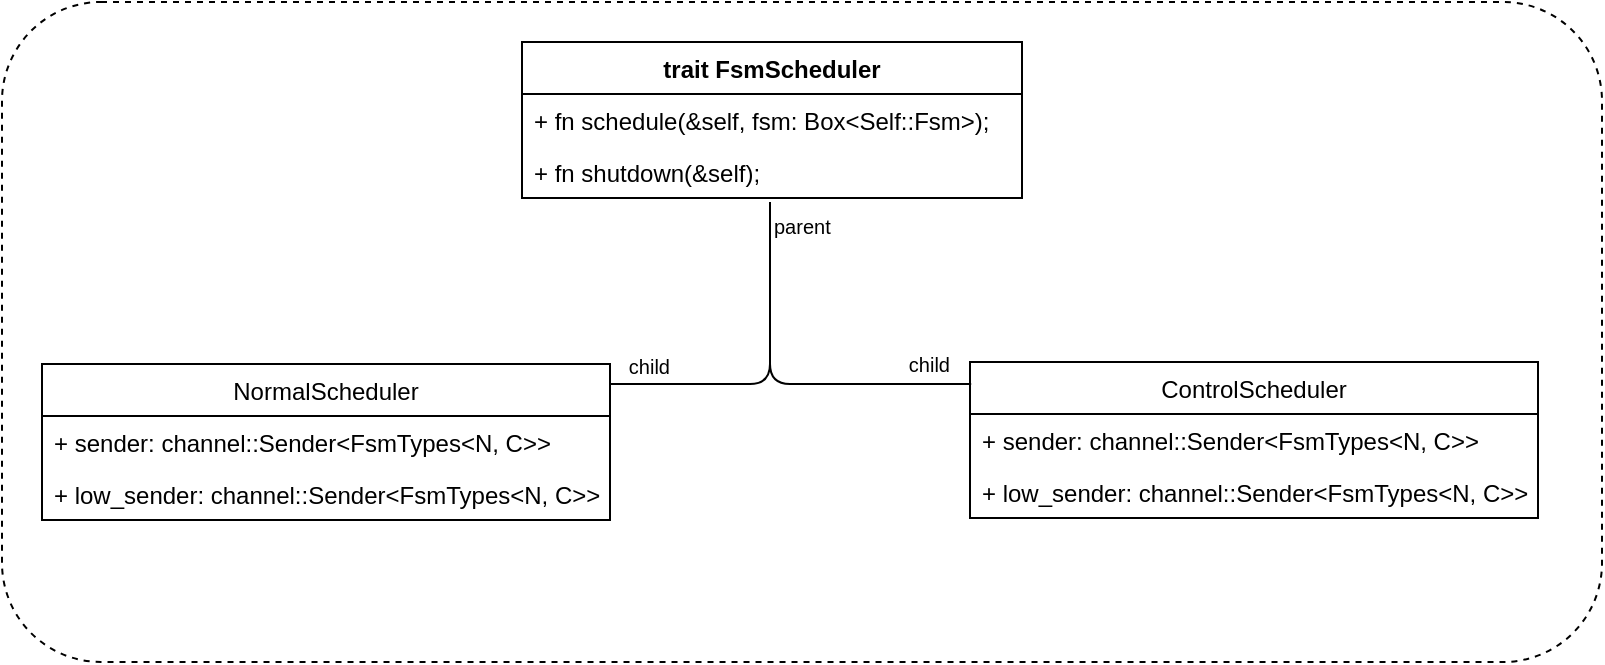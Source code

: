 <mxfile version="21.7.2" type="device">
  <diagram name="第 1 页" id="1W9293r0rU56vctnEbSh">
    <mxGraphModel dx="954" dy="648" grid="1" gridSize="10" guides="1" tooltips="1" connect="1" arrows="1" fold="1" page="1" pageScale="1" pageWidth="827" pageHeight="1169" math="0" shadow="0">
      <root>
        <mxCell id="0" />
        <mxCell id="1" parent="0" />
        <mxCell id="EKEh8XiQLaTu0fDqE1CA-1" value="" style="endArrow=none;html=1;edgeStyle=orthogonalEdgeStyle;entryX=1;entryY=0.5;entryDx=0;entryDy=0;" diagramCategory="uml" diagramName="Association1" edge="1" parent="1">
          <mxGeometry relative="1" as="geometry">
            <mxPoint x="394" y="170" as="sourcePoint" />
            <mxPoint x="314" y="261" as="targetPoint" />
            <Array as="points">
              <mxPoint x="394" y="180" />
              <mxPoint x="394" y="265" />
            </Array>
          </mxGeometry>
        </mxCell>
        <mxCell id="EKEh8XiQLaTu0fDqE1CA-2" value="" style="resizable=0;html=1;align=left;verticalAlign=bottom;labelBackgroundColor=#ffffff;fontSize=10;" connectable="0" vertex="1" parent="EKEh8XiQLaTu0fDqE1CA-1">
          <mxGeometry x="-1" relative="1" as="geometry" />
        </mxCell>
        <mxCell id="EKEh8XiQLaTu0fDqE1CA-3" value="child" style="resizable=0;html=1;align=right;verticalAlign=bottom;labelBackgroundColor=#ffffff;fontSize=10;" connectable="0" vertex="1" parent="EKEh8XiQLaTu0fDqE1CA-1">
          <mxGeometry x="1" relative="1" as="geometry">
            <mxPoint x="30.09" y="-1" as="offset" />
          </mxGeometry>
        </mxCell>
        <mxCell id="EKEh8XiQLaTu0fDqE1CA-4" value="" style="endArrow=none;html=1;edgeStyle=orthogonalEdgeStyle;entryX=0.002;entryY=0.134;entryDx=0;entryDy=0;entryPerimeter=0;" diagramCategory="uml" diagramName="Association1" edge="1" parent="1" target="EKEh8XiQLaTu0fDqE1CA-10">
          <mxGeometry relative="1" as="geometry">
            <mxPoint x="394" y="170" as="sourcePoint" />
            <mxPoint x="494" y="255" as="targetPoint" />
            <Array as="points">
              <mxPoint x="394" y="261" />
              <mxPoint x="495" y="261" />
            </Array>
          </mxGeometry>
        </mxCell>
        <mxCell id="EKEh8XiQLaTu0fDqE1CA-5" value="parent" style="resizable=0;html=1;align=left;verticalAlign=bottom;labelBackgroundColor=#ffffff;fontSize=10;" connectable="0" vertex="1" parent="EKEh8XiQLaTu0fDqE1CA-4">
          <mxGeometry x="-1" relative="1" as="geometry">
            <mxPoint y="20" as="offset" />
          </mxGeometry>
        </mxCell>
        <mxCell id="EKEh8XiQLaTu0fDqE1CA-6" value="child" style="resizable=0;html=1;align=right;verticalAlign=bottom;labelBackgroundColor=#ffffff;fontSize=10;" connectable="0" vertex="1" parent="EKEh8XiQLaTu0fDqE1CA-4">
          <mxGeometry x="1" relative="1" as="geometry">
            <mxPoint x="-9.9" y="-1" as="offset" />
          </mxGeometry>
        </mxCell>
        <mxCell id="EKEh8XiQLaTu0fDqE1CA-7" value="NormalScheduler" style="swimlane;fontStyle=0;childLayout=stackLayout;horizontal=1;startSize=26;fillColor=none;horizontalStack=0;resizeParent=1;resizeParentMax=0;resizeLast=0;collapsible=1;marginBottom=0;" diagramCategory="uml" diagramName="Class2" vertex="1" parent="1">
          <mxGeometry x="30" y="251" width="284" height="78" as="geometry" />
        </mxCell>
        <mxCell id="EKEh8XiQLaTu0fDqE1CA-8" value="+ sender: channel::Sender&lt;FsmTypes&lt;N, C&gt;&gt;" style="text;strokeColor=none;fillColor=none;align=left;verticalAlign=top;spacingLeft=4;spacingRight=4;overflow=hidden;rotatable=0;points=[[0,0.5],[1,0.5]];portConstraint=eastwest;" vertex="1" parent="EKEh8XiQLaTu0fDqE1CA-7">
          <mxGeometry y="26" width="284" height="26" as="geometry" />
        </mxCell>
        <mxCell id="EKEh8XiQLaTu0fDqE1CA-9" value="+ low_sender: channel::Sender&lt;FsmTypes&lt;N, C&gt;&gt;," style="text;strokeColor=none;fillColor=none;align=left;verticalAlign=top;spacingLeft=4;spacingRight=4;overflow=hidden;rotatable=0;points=[[0,0.5],[1,0.5]];portConstraint=eastwest;" vertex="1" parent="EKEh8XiQLaTu0fDqE1CA-7">
          <mxGeometry y="52" width="284" height="26" as="geometry" />
        </mxCell>
        <mxCell id="EKEh8XiQLaTu0fDqE1CA-10" value="ControlScheduler" style="swimlane;fontStyle=0;childLayout=stackLayout;horizontal=1;startSize=26;fillColor=none;horizontalStack=0;resizeParent=1;resizeParentMax=0;resizeLast=0;collapsible=1;marginBottom=0;" diagramCategory="uml" diagramName="Class2" vertex="1" parent="1">
          <mxGeometry x="494" y="250" width="284" height="78" as="geometry" />
        </mxCell>
        <mxCell id="EKEh8XiQLaTu0fDqE1CA-11" value="+ sender: channel::Sender&lt;FsmTypes&lt;N, C&gt;&gt;" style="text;strokeColor=none;fillColor=none;align=left;verticalAlign=top;spacingLeft=4;spacingRight=4;overflow=hidden;rotatable=0;points=[[0,0.5],[1,0.5]];portConstraint=eastwest;" vertex="1" parent="EKEh8XiQLaTu0fDqE1CA-10">
          <mxGeometry y="26" width="284" height="26" as="geometry" />
        </mxCell>
        <mxCell id="EKEh8XiQLaTu0fDqE1CA-12" value="+ low_sender: channel::Sender&lt;FsmTypes&lt;N, C&gt;&gt;," style="text;strokeColor=none;fillColor=none;align=left;verticalAlign=top;spacingLeft=4;spacingRight=4;overflow=hidden;rotatable=0;points=[[0,0.5],[1,0.5]];portConstraint=eastwest;" vertex="1" parent="EKEh8XiQLaTu0fDqE1CA-10">
          <mxGeometry y="52" width="284" height="26" as="geometry" />
        </mxCell>
        <mxCell id="EKEh8XiQLaTu0fDqE1CA-13" value="trait FsmScheduler" style="swimlane;fontStyle=1;align=center;verticalAlign=top;childLayout=stackLayout;horizontal=1;startSize=26;horizontalStack=0;resizeParent=1;resizeParentMax=0;resizeLast=0;collapsible=1;marginBottom=0;" diagramCategory="uml" diagramName="Class" vertex="1" parent="1">
          <mxGeometry x="270" y="90" width="250" height="78" as="geometry" />
        </mxCell>
        <mxCell id="EKEh8XiQLaTu0fDqE1CA-14" value="+ fn schedule(&amp;self, fsm: Box&lt;Self::Fsm&gt;);" style="text;strokeColor=none;fillColor=none;align=left;verticalAlign=top;spacingLeft=4;spacingRight=4;overflow=hidden;rotatable=0;points=[[0,0.5],[1,0.5]];portConstraint=eastwest;" vertex="1" parent="EKEh8XiQLaTu0fDqE1CA-13">
          <mxGeometry y="26" width="250" height="26" as="geometry" />
        </mxCell>
        <mxCell id="EKEh8XiQLaTu0fDqE1CA-15" value="+ fn shutdown(&amp;self);" style="text;strokeColor=none;fillColor=none;align=left;verticalAlign=top;spacingLeft=4;spacingRight=4;overflow=hidden;rotatable=0;points=[[0,0.5],[1,0.5]];portConstraint=eastwest;" vertex="1" parent="EKEh8XiQLaTu0fDqE1CA-13">
          <mxGeometry y="52" width="250" height="26" as="geometry" />
        </mxCell>
        <mxCell id="EKEh8XiQLaTu0fDqE1CA-16" value="" style="rounded=1;whiteSpace=wrap;html=1;fillColor=none;dashed=1;" vertex="1" parent="1">
          <mxGeometry x="10" y="70" width="800" height="330" as="geometry" />
        </mxCell>
      </root>
    </mxGraphModel>
  </diagram>
</mxfile>

